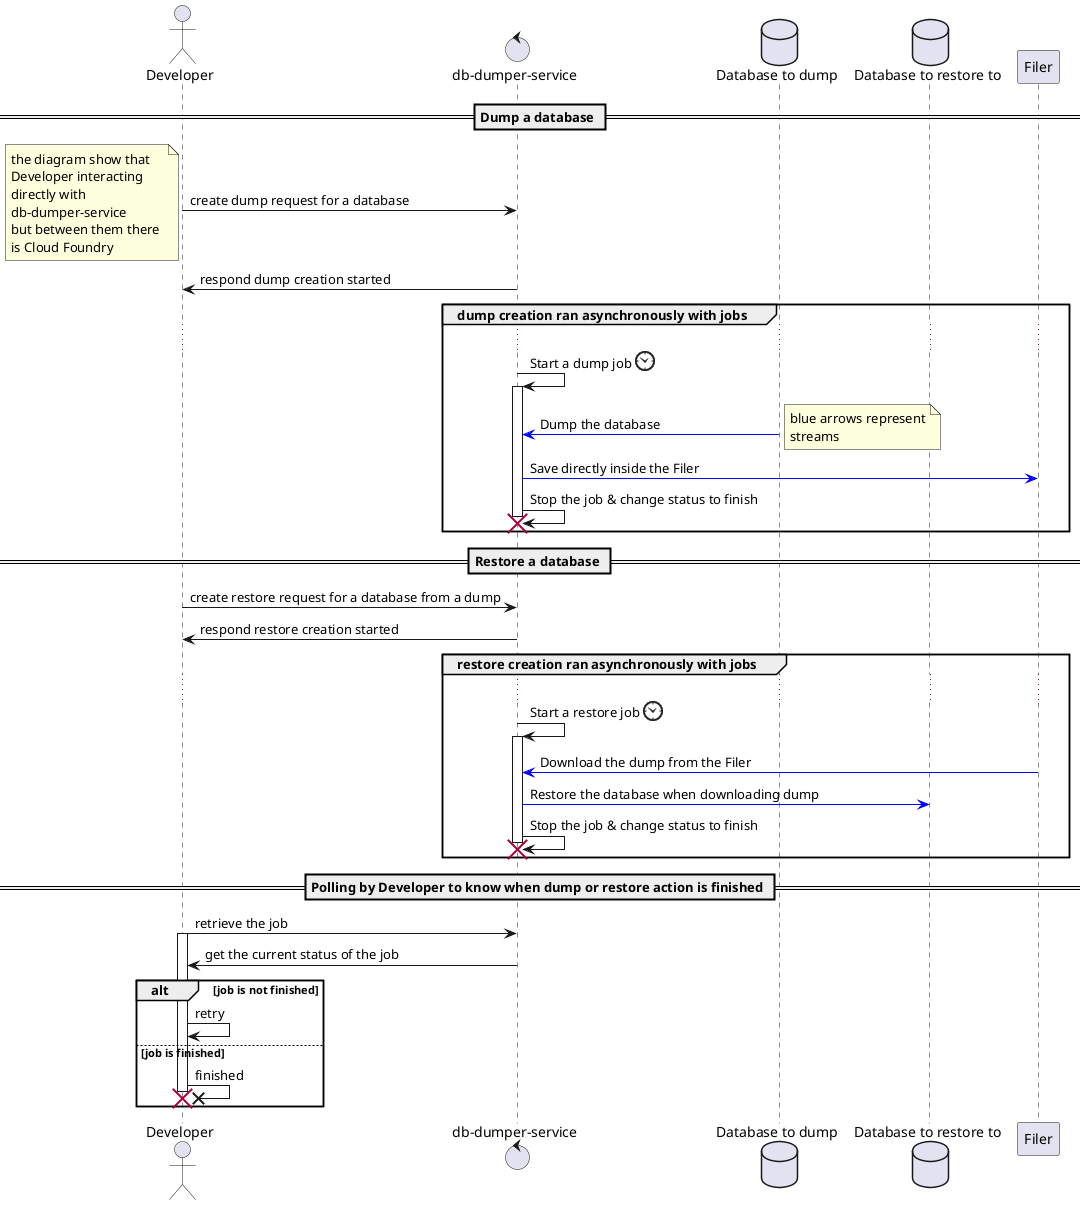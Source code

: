 @startuml
sprite $clock [20x20/16z] {
RL1R4iGW2FD5GIJtl-w2Tcix8nyg8KX8IX6i1fXAUaA60nx0-ACTw5IO2yNhXepygjKFiWaAhEvlgi7R1oYzWZ0IExbSUOCTh46ZtYAzsYIgMOdCE6VfGI-k
oJYg5rH7L2k7UbbzMBC2Mxsn7g_RU_KhPSxWUvkN5ZbfFkxsUD2s1qUlZfu6-l7-1m00
}
actor Developer
control "db-dumper-service"
database "Database to dump"
database "Database to restore to"
participant Filer

== Dump a database ==

Developer -> "db-dumper-service" : create dump request for a database
note left
    the diagram show that
    Developer interacting
    directly with 
    db-dumper-service
    but between them there 
    is Cloud Foundry
end note
"db-dumper-service" -> Developer : respond dump creation started
group dump creation ran asynchronously with jobs
    ...
    "db-dumper-service" -> "db-dumper-service" : Start a dump job <$clock>
    activate "db-dumper-service"
    "Database to dump" -[#blue]> "db-dumper-service" : Dump the database
    note right
        blue arrows represent
        streams
    end note
    "db-dumper-service" -[#blue]> Filer : Save directly inside the Filer
    "db-dumper-service" -> "db-dumper-service" : Stop the job & change status to finish
    destroy "db-dumper-service"
end

== Restore a database ==

Developer -> "db-dumper-service" : create restore request for a database from a dump
"db-dumper-service" -> Developer : respond restore creation started
group restore creation ran asynchronously with jobs
    ...
    "db-dumper-service" -> "db-dumper-service" : Start a restore job <$clock>
    activate "db-dumper-service"
    Filer -[#blue]> "db-dumper-service" : Download the dump from the Filer
    "db-dumper-service" -[#blue]> "Database to restore to" : Restore the database when downloading dump
    "db-dumper-service" -> "db-dumper-service" : Stop the job & change status to finish
    destroy "db-dumper-service"
end

== Polling by Developer to know when dump or restore action is finished ==

Developer -> "db-dumper-service" : retrieve the job
activate "Developer"
"db-dumper-service" -> Developer : get the current status of the job
alt job is not finished
 Developer -> Developer : retry
else job is finished
 Developer -x Developer : finished
 destroy Developer
end
@enduml